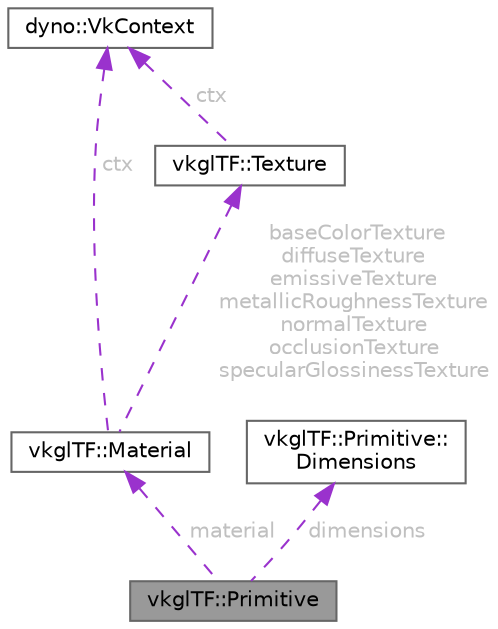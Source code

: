 digraph "vkglTF::Primitive"
{
 // LATEX_PDF_SIZE
  bgcolor="transparent";
  edge [fontname=Helvetica,fontsize=10,labelfontname=Helvetica,labelfontsize=10];
  node [fontname=Helvetica,fontsize=10,shape=box,height=0.2,width=0.4];
  Node1 [id="Node000001",label="vkglTF::Primitive",height=0.2,width=0.4,color="gray40", fillcolor="grey60", style="filled", fontcolor="black",tooltip=" "];
  Node2 -> Node1 [id="edge1_Node000001_Node000002",dir="back",color="darkorchid3",style="dashed",tooltip=" ",label=" material",fontcolor="grey" ];
  Node2 [id="Node000002",label="vkglTF::Material",height=0.2,width=0.4,color="gray40", fillcolor="white", style="filled",URL="$classvkgl_t_f_1_1_material.html",tooltip=" "];
  Node3 -> Node2 [id="edge2_Node000002_Node000003",dir="back",color="darkorchid3",style="dashed",tooltip=" ",label=" ctx",fontcolor="grey" ];
  Node3 [id="Node000003",label="dyno::VkContext",height=0.2,width=0.4,color="gray40", fillcolor="white", style="filled",URL="$classdyno_1_1_vk_context.html",tooltip=" "];
  Node4 -> Node2 [id="edge3_Node000002_Node000004",dir="back",color="darkorchid3",style="dashed",tooltip=" ",label=" baseColorTexture\ndiffuseTexture\nemissiveTexture\nmetallicRoughnessTexture\nnormalTexture\nocclusionTexture\nspecularGlossinessTexture",fontcolor="grey" ];
  Node4 [id="Node000004",label="vkglTF::Texture",height=0.2,width=0.4,color="gray40", fillcolor="white", style="filled",URL="$classvkgl_t_f_1_1_texture.html",tooltip=" "];
  Node3 -> Node4 [id="edge4_Node000004_Node000003",dir="back",color="darkorchid3",style="dashed",tooltip=" ",label=" ctx",fontcolor="grey" ];
  Node5 -> Node1 [id="edge5_Node000001_Node000005",dir="back",color="darkorchid3",style="dashed",tooltip=" ",label=" dimensions",fontcolor="grey" ];
  Node5 [id="Node000005",label="vkglTF::Primitive::\lDimensions",height=0.2,width=0.4,color="gray40", fillcolor="white", style="filled",URL="$structvkgl_t_f_1_1_primitive_1_1_dimensions.html",tooltip=" "];
}
